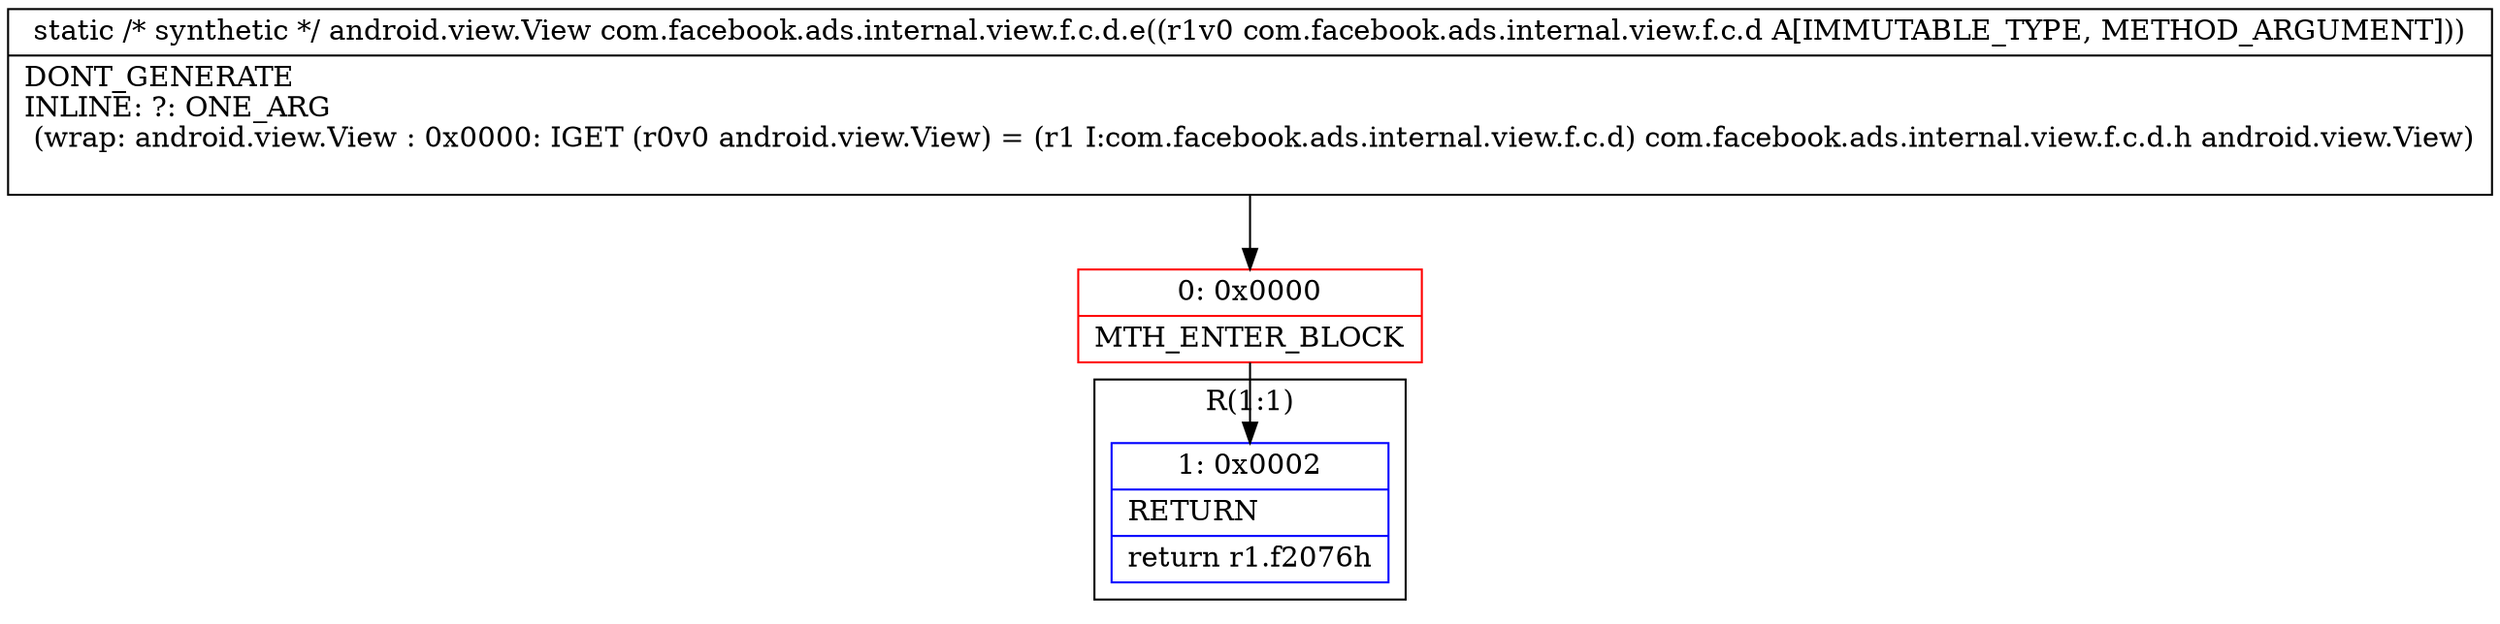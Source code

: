 digraph "CFG forcom.facebook.ads.internal.view.f.c.d.e(Lcom\/facebook\/ads\/internal\/view\/f\/c\/d;)Landroid\/view\/View;" {
subgraph cluster_Region_1805961645 {
label = "R(1:1)";
node [shape=record,color=blue];
Node_1 [shape=record,label="{1\:\ 0x0002|RETURN\l|return r1.f2076h\l}"];
}
Node_0 [shape=record,color=red,label="{0\:\ 0x0000|MTH_ENTER_BLOCK\l}"];
MethodNode[shape=record,label="{static \/* synthetic *\/ android.view.View com.facebook.ads.internal.view.f.c.d.e((r1v0 com.facebook.ads.internal.view.f.c.d A[IMMUTABLE_TYPE, METHOD_ARGUMENT]))  | DONT_GENERATE\lINLINE: ?: ONE_ARG  \l  (wrap: android.view.View : 0x0000: IGET  (r0v0 android.view.View) = (r1 I:com.facebook.ads.internal.view.f.c.d) com.facebook.ads.internal.view.f.c.d.h android.view.View)\l\l}"];
MethodNode -> Node_0;
Node_0 -> Node_1;
}

